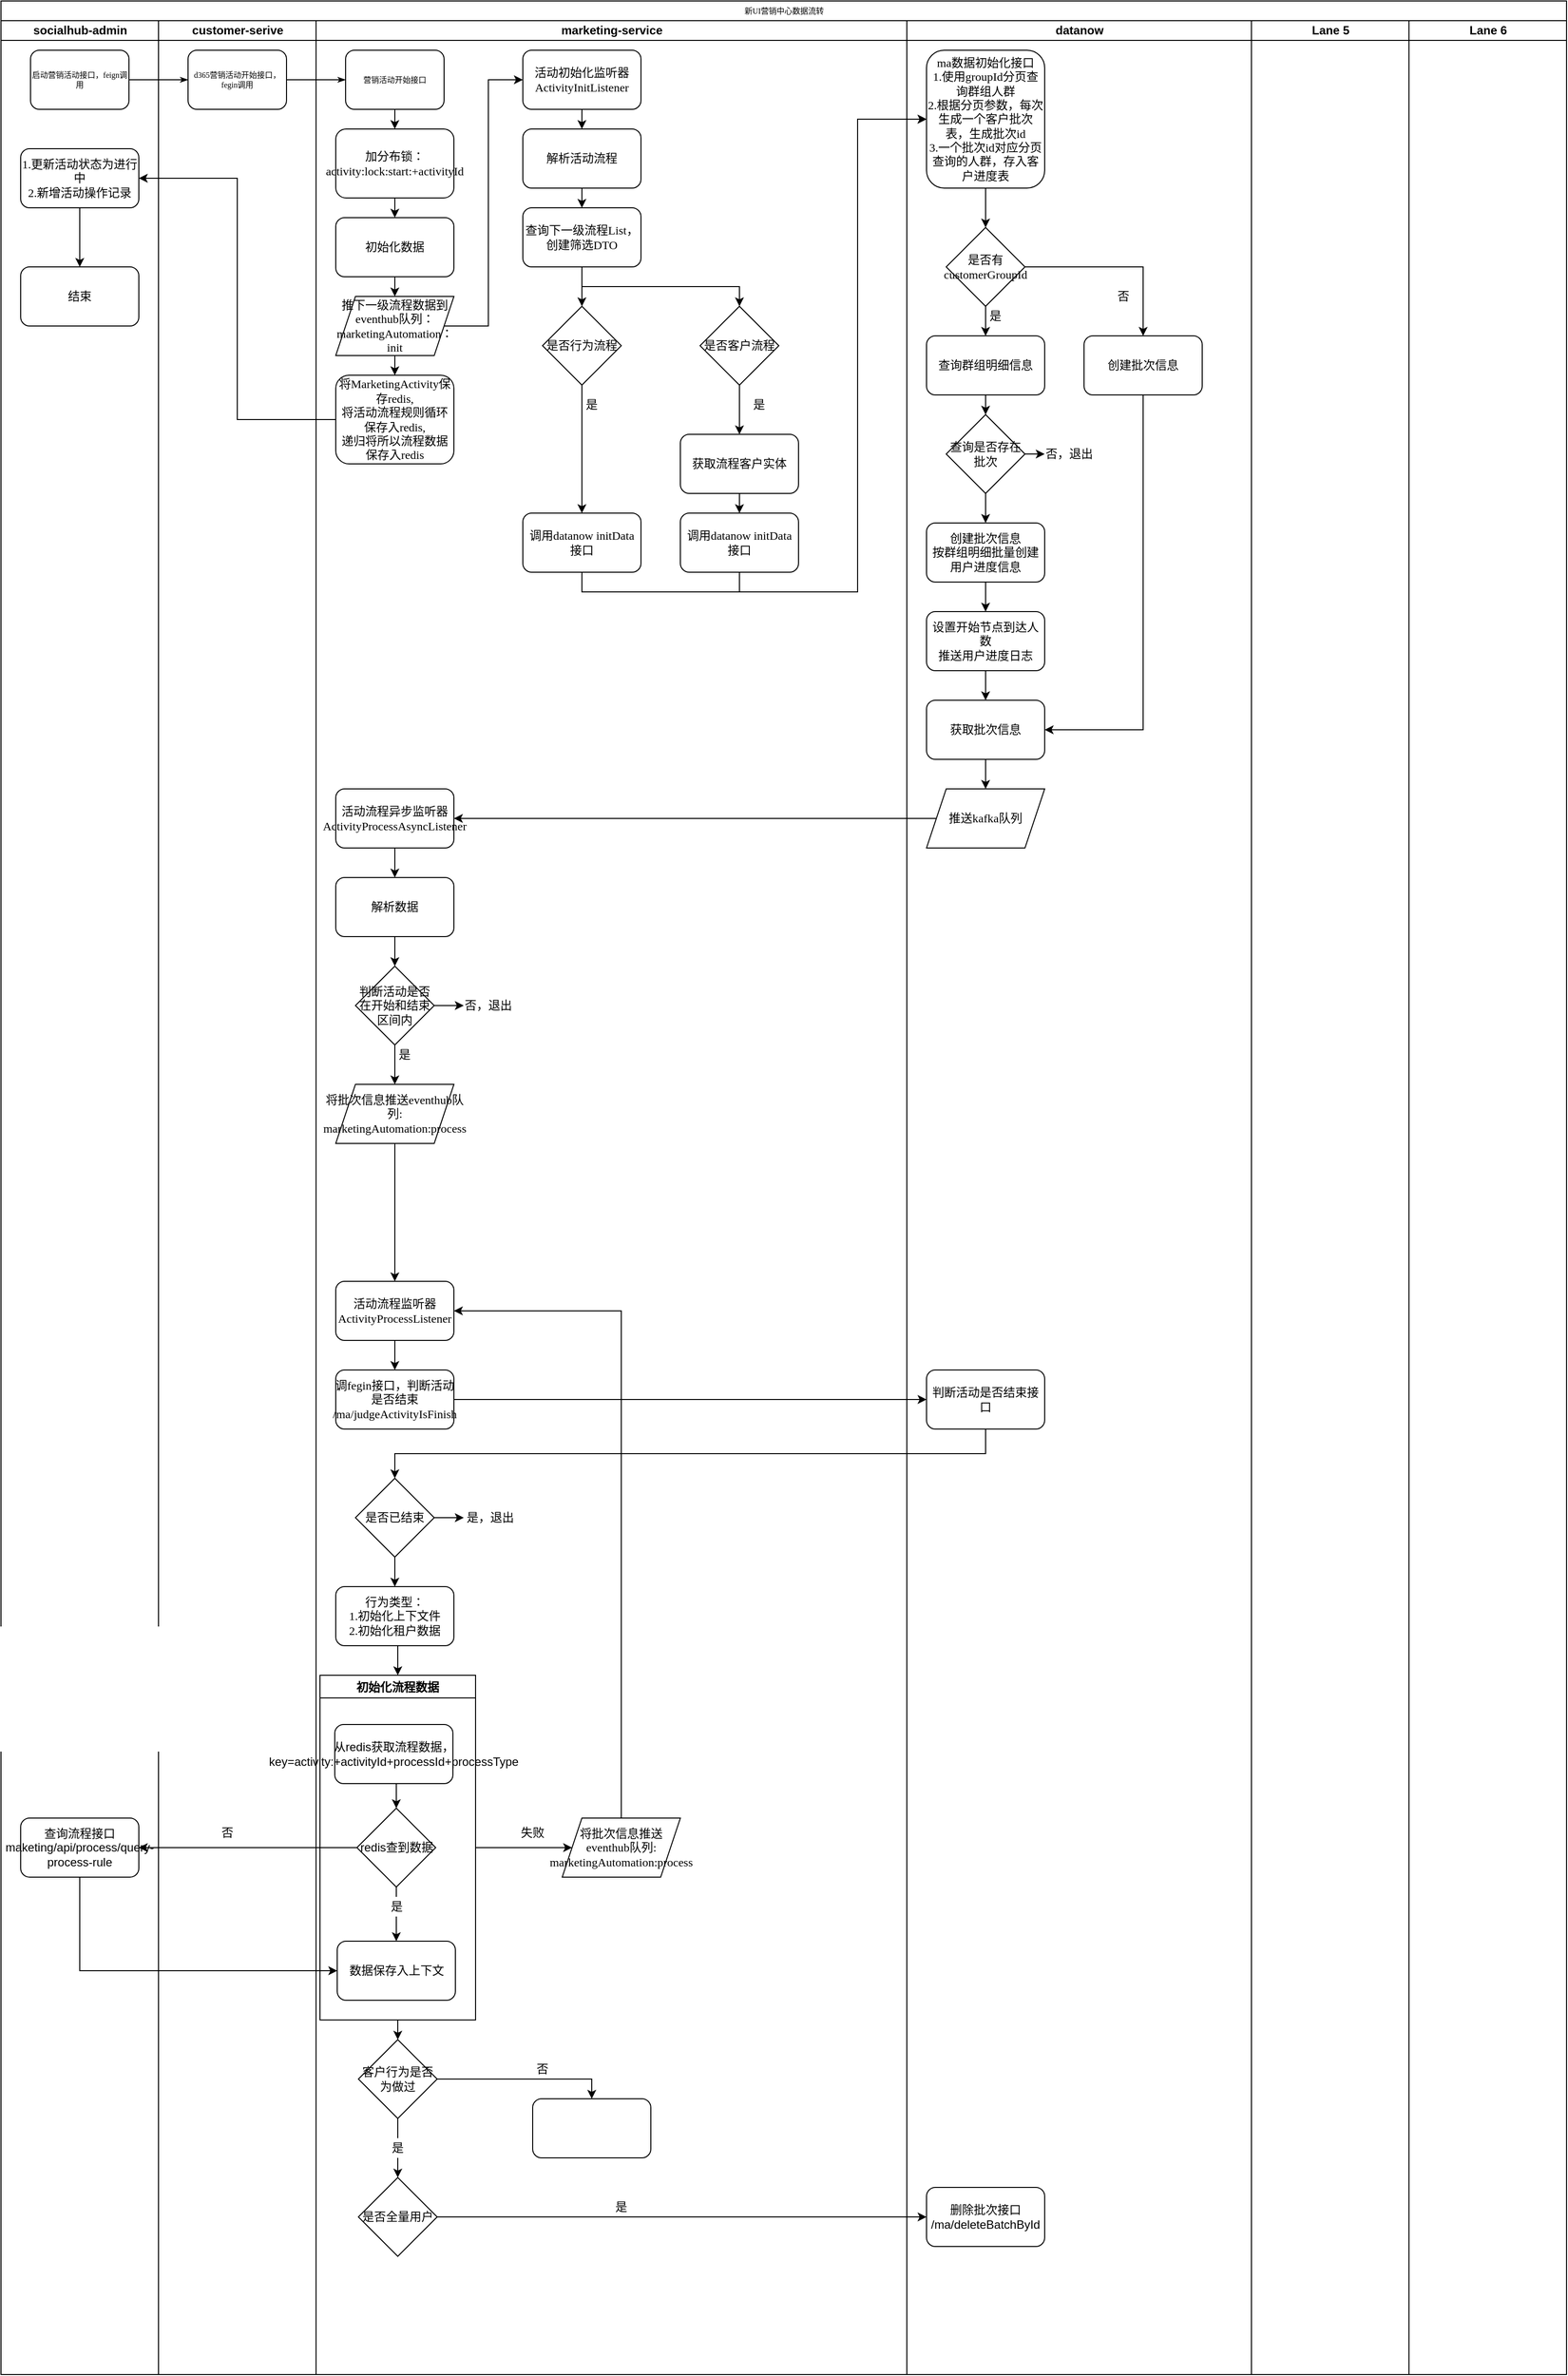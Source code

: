 <mxfile version="14.9.8" type="github">
  <diagram name="Page-1" id="74e2e168-ea6b-b213-b513-2b3c1d86103e">
    <mxGraphModel dx="1038" dy="579" grid="1" gridSize="10" guides="1" tooltips="1" connect="1" arrows="1" fold="1" page="1" pageScale="1" pageWidth="1100" pageHeight="850" background="none" math="0" shadow="0">
      <root>
        <mxCell id="0" />
        <mxCell id="1" parent="0" />
        <mxCell id="77e6c97f196da883-1" value="新UI营销中心数据流转" style="swimlane;html=1;childLayout=stackLayout;startSize=20;rounded=0;shadow=0;labelBackgroundColor=none;strokeWidth=1;fontFamily=Verdana;fontSize=8;align=center;fontStyle=0" parent="1" vertex="1">
          <mxGeometry x="60" y="70" width="1590" height="2410" as="geometry" />
        </mxCell>
        <mxCell id="77e6c97f196da883-26" style="edgeStyle=orthogonalEdgeStyle;rounded=1;html=1;labelBackgroundColor=none;startArrow=none;startFill=0;startSize=5;endArrow=classicThin;endFill=1;endSize=5;jettySize=auto;orthogonalLoop=1;strokeWidth=1;fontFamily=Verdana;fontSize=8" parent="77e6c97f196da883-1" source="77e6c97f196da883-8" target="77e6c97f196da883-11" edge="1">
          <mxGeometry relative="1" as="geometry" />
        </mxCell>
        <mxCell id="77e6c97f196da883-2" value="socialhub-admin" style="swimlane;html=1;startSize=20;" parent="77e6c97f196da883-1" vertex="1">
          <mxGeometry y="20" width="160" height="2390" as="geometry" />
        </mxCell>
        <mxCell id="77e6c97f196da883-8" value="启动营销活动接口，feign调用" style="rounded=1;whiteSpace=wrap;html=1;shadow=0;labelBackgroundColor=none;strokeWidth=1;fontFamily=Verdana;fontSize=8;align=center;" parent="77e6c97f196da883-2" vertex="1">
          <mxGeometry x="30" y="30" width="100" height="60" as="geometry" />
        </mxCell>
        <mxCell id="EfhbLXR6SQCOzgMCD7S6-70" style="edgeStyle=orthogonalEdgeStyle;rounded=0;orthogonalLoop=1;jettySize=auto;html=1;exitX=0.5;exitY=1;exitDx=0;exitDy=0;entryX=0.5;entryY=0;entryDx=0;entryDy=0;fontFamily=Verdana;" parent="77e6c97f196da883-2" source="EfhbLXR6SQCOzgMCD7S6-66" target="EfhbLXR6SQCOzgMCD7S6-69" edge="1">
          <mxGeometry relative="1" as="geometry" />
        </mxCell>
        <mxCell id="EfhbLXR6SQCOzgMCD7S6-66" value="1.更新活动状态为进行中&lt;br&gt;2.新增活动操作记录" style="rounded=1;whiteSpace=wrap;html=1;fontFamily=Verdana;" parent="77e6c97f196da883-2" vertex="1">
          <mxGeometry x="20" y="130" width="120" height="60" as="geometry" />
        </mxCell>
        <mxCell id="EfhbLXR6SQCOzgMCD7S6-69" value="结束" style="rounded=1;whiteSpace=wrap;html=1;fontFamily=Verdana;" parent="77e6c97f196da883-2" vertex="1">
          <mxGeometry x="20" y="250" width="120" height="60" as="geometry" />
        </mxCell>
        <mxCell id="uxuFsEYdZYxhDb78e2w4-10" value="查询流程接口&lt;br&gt;maketing/api/process/query-process-rule" style="rounded=1;whiteSpace=wrap;html=1;" vertex="1" parent="77e6c97f196da883-2">
          <mxGeometry x="20" y="1825" width="120" height="60" as="geometry" />
        </mxCell>
        <mxCell id="77e6c97f196da883-3" value="customer-serive" style="swimlane;html=1;startSize=20;" parent="77e6c97f196da883-1" vertex="1">
          <mxGeometry x="160" y="20" width="160" height="2390" as="geometry" />
        </mxCell>
        <mxCell id="77e6c97f196da883-11" value="d365营销活动开始接口，fegin调用" style="rounded=1;whiteSpace=wrap;html=1;shadow=0;labelBackgroundColor=none;strokeWidth=1;fontFamily=Verdana;fontSize=8;align=center;" parent="77e6c97f196da883-3" vertex="1">
          <mxGeometry x="30" y="30" width="100" height="60" as="geometry" />
        </mxCell>
        <mxCell id="uxuFsEYdZYxhDb78e2w4-12" value="否" style="text;html=1;strokeColor=none;fillColor=none;align=center;verticalAlign=middle;whiteSpace=wrap;rounded=0;" vertex="1" parent="77e6c97f196da883-3">
          <mxGeometry x="50" y="1830" width="40" height="20" as="geometry" />
        </mxCell>
        <mxCell id="77e6c97f196da883-4" value="marketing-service" style="swimlane;html=1;startSize=20;" parent="77e6c97f196da883-1" vertex="1">
          <mxGeometry x="320" y="20" width="600" height="2390" as="geometry" />
        </mxCell>
        <mxCell id="EfhbLXR6SQCOzgMCD7S6-1" style="edgeStyle=orthogonalEdgeStyle;rounded=0;orthogonalLoop=1;jettySize=auto;html=1;exitX=0.5;exitY=1;exitDx=0;exitDy=0;entryX=0.5;entryY=0;entryDx=0;entryDy=0;fontFamily=Verdana;" parent="77e6c97f196da883-4" source="77e6c97f196da883-9" target="gTj4ivvzBV5P9dTp7mhS-2" edge="1">
          <mxGeometry relative="1" as="geometry" />
        </mxCell>
        <mxCell id="77e6c97f196da883-9" value="营销活动开始接口" style="rounded=1;whiteSpace=wrap;html=1;shadow=0;labelBackgroundColor=none;strokeWidth=1;fontFamily=Verdana;fontSize=8;align=center;" parent="77e6c97f196da883-4" vertex="1">
          <mxGeometry x="30" y="30" width="100" height="60" as="geometry" />
        </mxCell>
        <mxCell id="EfhbLXR6SQCOzgMCD7S6-3" style="edgeStyle=orthogonalEdgeStyle;rounded=0;orthogonalLoop=1;jettySize=auto;html=1;exitX=0.5;exitY=1;exitDx=0;exitDy=0;entryX=0.5;entryY=0;entryDx=0;entryDy=0;fontFamily=Verdana;" parent="77e6c97f196da883-4" source="gTj4ivvzBV5P9dTp7mhS-2" target="EfhbLXR6SQCOzgMCD7S6-2" edge="1">
          <mxGeometry relative="1" as="geometry" />
        </mxCell>
        <mxCell id="gTj4ivvzBV5P9dTp7mhS-2" value="&lt;font&gt;加分布锁：&lt;span&gt;activity:lock:start:+activityId&lt;/span&gt;&lt;/font&gt;" style="rounded=1;whiteSpace=wrap;html=1;fontFamily=Verdana;" parent="77e6c97f196da883-4" vertex="1">
          <mxGeometry x="20" y="110" width="120" height="70" as="geometry" />
        </mxCell>
        <mxCell id="EfhbLXR6SQCOzgMCD7S6-10" style="edgeStyle=orthogonalEdgeStyle;rounded=0;orthogonalLoop=1;jettySize=auto;html=1;exitX=0.5;exitY=1;exitDx=0;exitDy=0;entryX=0.5;entryY=0;entryDx=0;entryDy=0;fontFamily=Verdana;" parent="77e6c97f196da883-4" source="EfhbLXR6SQCOzgMCD7S6-2" target="EfhbLXR6SQCOzgMCD7S6-9" edge="1">
          <mxGeometry relative="1" as="geometry" />
        </mxCell>
        <mxCell id="EfhbLXR6SQCOzgMCD7S6-2" value="初始化数据" style="rounded=1;whiteSpace=wrap;html=1;fontFamily=Verdana;" parent="77e6c97f196da883-4" vertex="1">
          <mxGeometry x="20" y="200" width="120" height="60" as="geometry" />
        </mxCell>
        <mxCell id="EfhbLXR6SQCOzgMCD7S6-12" style="edgeStyle=orthogonalEdgeStyle;rounded=0;orthogonalLoop=1;jettySize=auto;html=1;exitX=0.5;exitY=1;exitDx=0;exitDy=0;fontFamily=Verdana;" parent="77e6c97f196da883-4" source="EfhbLXR6SQCOzgMCD7S6-9" target="EfhbLXR6SQCOzgMCD7S6-11" edge="1">
          <mxGeometry relative="1" as="geometry" />
        </mxCell>
        <mxCell id="EfhbLXR6SQCOzgMCD7S6-16" style="edgeStyle=orthogonalEdgeStyle;rounded=0;orthogonalLoop=1;jettySize=auto;html=1;exitX=1;exitY=0.5;exitDx=0;exitDy=0;entryX=0;entryY=0.5;entryDx=0;entryDy=0;fontFamily=Verdana;" parent="77e6c97f196da883-4" source="EfhbLXR6SQCOzgMCD7S6-9" target="EfhbLXR6SQCOzgMCD7S6-13" edge="1">
          <mxGeometry relative="1" as="geometry" />
        </mxCell>
        <mxCell id="EfhbLXR6SQCOzgMCD7S6-9" value="推下一级流程数据到eventhub队列：marketingAutomation：init" style="shape=parallelogram;perimeter=parallelogramPerimeter;whiteSpace=wrap;html=1;fixedSize=1;fontFamily=Verdana;" parent="77e6c97f196da883-4" vertex="1">
          <mxGeometry x="20" y="280" width="120" height="60" as="geometry" />
        </mxCell>
        <mxCell id="EfhbLXR6SQCOzgMCD7S6-11" value="将MarketingActivity保存redis,&lt;br&gt;将活动流程规则循环保存入redis,&lt;br&gt;递归将所以流程数据保存入redis" style="rounded=1;whiteSpace=wrap;html=1;fontFamily=Verdana;" parent="77e6c97f196da883-4" vertex="1">
          <mxGeometry x="20" y="360" width="120" height="90" as="geometry" />
        </mxCell>
        <mxCell id="EfhbLXR6SQCOzgMCD7S6-15" style="edgeStyle=orthogonalEdgeStyle;rounded=0;orthogonalLoop=1;jettySize=auto;html=1;exitX=0.5;exitY=1;exitDx=0;exitDy=0;entryX=0.5;entryY=0;entryDx=0;entryDy=0;fontFamily=Verdana;" parent="77e6c97f196da883-4" source="EfhbLXR6SQCOzgMCD7S6-13" target="EfhbLXR6SQCOzgMCD7S6-14" edge="1">
          <mxGeometry relative="1" as="geometry" />
        </mxCell>
        <mxCell id="EfhbLXR6SQCOzgMCD7S6-13" value="活动初始化监听器&lt;br&gt;ActivityInitListener" style="rounded=1;whiteSpace=wrap;html=1;fontFamily=Verdana;" parent="77e6c97f196da883-4" vertex="1">
          <mxGeometry x="210" y="30" width="120" height="60" as="geometry" />
        </mxCell>
        <mxCell id="EfhbLXR6SQCOzgMCD7S6-19" style="edgeStyle=orthogonalEdgeStyle;rounded=0;orthogonalLoop=1;jettySize=auto;html=1;exitX=0.5;exitY=1;exitDx=0;exitDy=0;entryX=0.5;entryY=0;entryDx=0;entryDy=0;fontFamily=Verdana;" parent="77e6c97f196da883-4" source="EfhbLXR6SQCOzgMCD7S6-14" target="EfhbLXR6SQCOzgMCD7S6-17" edge="1">
          <mxGeometry relative="1" as="geometry" />
        </mxCell>
        <mxCell id="EfhbLXR6SQCOzgMCD7S6-14" value="解析活动流程" style="rounded=1;whiteSpace=wrap;html=1;fontFamily=Verdana;" parent="77e6c97f196da883-4" vertex="1">
          <mxGeometry x="210" y="110" width="120" height="60" as="geometry" />
        </mxCell>
        <mxCell id="EfhbLXR6SQCOzgMCD7S6-21" style="edgeStyle=orthogonalEdgeStyle;rounded=0;orthogonalLoop=1;jettySize=auto;html=1;exitX=0.5;exitY=1;exitDx=0;exitDy=0;entryX=0.5;entryY=0;entryDx=0;entryDy=0;fontFamily=Verdana;" parent="77e6c97f196da883-4" source="EfhbLXR6SQCOzgMCD7S6-17" target="EfhbLXR6SQCOzgMCD7S6-20" edge="1">
          <mxGeometry relative="1" as="geometry" />
        </mxCell>
        <mxCell id="EfhbLXR6SQCOzgMCD7S6-23" style="edgeStyle=orthogonalEdgeStyle;rounded=0;orthogonalLoop=1;jettySize=auto;html=1;exitX=0.5;exitY=1;exitDx=0;exitDy=0;entryX=0.5;entryY=0;entryDx=0;entryDy=0;fontFamily=Verdana;" parent="77e6c97f196da883-4" source="EfhbLXR6SQCOzgMCD7S6-17" target="EfhbLXR6SQCOzgMCD7S6-22" edge="1">
          <mxGeometry relative="1" as="geometry" />
        </mxCell>
        <mxCell id="EfhbLXR6SQCOzgMCD7S6-17" value="查询下一级流程List，&lt;br&gt;创建筛选DTO" style="rounded=1;whiteSpace=wrap;html=1;fontFamily=Verdana;" parent="77e6c97f196da883-4" vertex="1">
          <mxGeometry x="210" y="190" width="120" height="60" as="geometry" />
        </mxCell>
        <mxCell id="EfhbLXR6SQCOzgMCD7S6-20" value="是否行为流程" style="rhombus;whiteSpace=wrap;html=1;fontFamily=Verdana;" parent="77e6c97f196da883-4" vertex="1">
          <mxGeometry x="230" y="290" width="80" height="80" as="geometry" />
        </mxCell>
        <mxCell id="EfhbLXR6SQCOzgMCD7S6-35" style="edgeStyle=orthogonalEdgeStyle;rounded=0;orthogonalLoop=1;jettySize=auto;html=1;exitX=0.5;exitY=1;exitDx=0;exitDy=0;entryX=0.5;entryY=0;entryDx=0;entryDy=0;fontFamily=Verdana;" parent="77e6c97f196da883-4" source="EfhbLXR6SQCOzgMCD7S6-22" target="EfhbLXR6SQCOzgMCD7S6-34" edge="1">
          <mxGeometry relative="1" as="geometry" />
        </mxCell>
        <mxCell id="EfhbLXR6SQCOzgMCD7S6-22" value="是否客户流程" style="rhombus;whiteSpace=wrap;html=1;fontFamily=Verdana;" parent="77e6c97f196da883-4" vertex="1">
          <mxGeometry x="390" y="290" width="80" height="80" as="geometry" />
        </mxCell>
        <mxCell id="EfhbLXR6SQCOzgMCD7S6-24" value="调用datanow&amp;nbsp;initData接口" style="rounded=1;whiteSpace=wrap;html=1;fontFamily=Verdana;" parent="77e6c97f196da883-4" vertex="1">
          <mxGeometry x="210" y="500" width="120" height="60" as="geometry" />
        </mxCell>
        <mxCell id="EfhbLXR6SQCOzgMCD7S6-27" value="是" style="text;html=1;strokeColor=none;fillColor=none;align=center;verticalAlign=middle;whiteSpace=wrap;rounded=0;fontFamily=Verdana;" parent="77e6c97f196da883-4" vertex="1">
          <mxGeometry x="260" y="380" width="40" height="20" as="geometry" />
        </mxCell>
        <mxCell id="EfhbLXR6SQCOzgMCD7S6-32" style="edgeStyle=orthogonalEdgeStyle;rounded=0;orthogonalLoop=1;jettySize=auto;html=1;exitX=0.5;exitY=1;exitDx=0;exitDy=0;entryX=0.5;entryY=0;entryDx=0;entryDy=0;fontFamily=Verdana;" parent="77e6c97f196da883-4" source="EfhbLXR6SQCOzgMCD7S6-20" target="EfhbLXR6SQCOzgMCD7S6-24" edge="1">
          <mxGeometry relative="1" as="geometry" />
        </mxCell>
        <mxCell id="EfhbLXR6SQCOzgMCD7S6-38" style="edgeStyle=orthogonalEdgeStyle;rounded=0;orthogonalLoop=1;jettySize=auto;html=1;exitX=0.5;exitY=1;exitDx=0;exitDy=0;entryX=0.5;entryY=0;entryDx=0;entryDy=0;fontFamily=Verdana;" parent="77e6c97f196da883-4" source="EfhbLXR6SQCOzgMCD7S6-34" target="EfhbLXR6SQCOzgMCD7S6-37" edge="1">
          <mxGeometry relative="1" as="geometry" />
        </mxCell>
        <mxCell id="EfhbLXR6SQCOzgMCD7S6-34" value="获取流程客户实体" style="rounded=1;whiteSpace=wrap;html=1;fontFamily=Verdana;" parent="77e6c97f196da883-4" vertex="1">
          <mxGeometry x="370" y="420" width="120" height="60" as="geometry" />
        </mxCell>
        <mxCell id="EfhbLXR6SQCOzgMCD7S6-36" value="是" style="text;html=1;strokeColor=none;fillColor=none;align=center;verticalAlign=middle;whiteSpace=wrap;rounded=0;fontFamily=Verdana;" parent="77e6c97f196da883-4" vertex="1">
          <mxGeometry x="430" y="380" width="40" height="20" as="geometry" />
        </mxCell>
        <mxCell id="EfhbLXR6SQCOzgMCD7S6-37" value="调用datanow&amp;nbsp;initData接口" style="rounded=1;whiteSpace=wrap;html=1;fontFamily=Verdana;" parent="77e6c97f196da883-4" vertex="1">
          <mxGeometry x="370" y="500" width="120" height="60" as="geometry" />
        </mxCell>
        <mxCell id="EfhbLXR6SQCOzgMCD7S6-73" style="edgeStyle=orthogonalEdgeStyle;rounded=0;orthogonalLoop=1;jettySize=auto;html=1;exitX=0.5;exitY=1;exitDx=0;exitDy=0;entryX=0.5;entryY=0;entryDx=0;entryDy=0;fontFamily=Verdana;" parent="77e6c97f196da883-4" source="EfhbLXR6SQCOzgMCD7S6-64" target="EfhbLXR6SQCOzgMCD7S6-72" edge="1">
          <mxGeometry relative="1" as="geometry" />
        </mxCell>
        <mxCell id="EfhbLXR6SQCOzgMCD7S6-64" value="活动流程异步监听器&lt;br&gt;ActivityProcessAsyncListener" style="rounded=1;whiteSpace=wrap;html=1;fontFamily=Verdana;" parent="77e6c97f196da883-4" vertex="1">
          <mxGeometry x="20" y="780" width="120" height="60" as="geometry" />
        </mxCell>
        <mxCell id="EfhbLXR6SQCOzgMCD7S6-76" style="edgeStyle=orthogonalEdgeStyle;rounded=0;orthogonalLoop=1;jettySize=auto;html=1;exitX=0.5;exitY=1;exitDx=0;exitDy=0;entryX=0.5;entryY=0;entryDx=0;entryDy=0;fontFamily=Verdana;" parent="77e6c97f196da883-4" source="EfhbLXR6SQCOzgMCD7S6-71" edge="1">
          <mxGeometry relative="1" as="geometry">
            <mxPoint x="80" y="1080" as="targetPoint" />
          </mxGeometry>
        </mxCell>
        <mxCell id="EfhbLXR6SQCOzgMCD7S6-71" value="判断活动是否在开始和结束区间内" style="rhombus;whiteSpace=wrap;html=1;fontFamily=Verdana;" parent="77e6c97f196da883-4" vertex="1">
          <mxGeometry x="40" y="960" width="80" height="80" as="geometry" />
        </mxCell>
        <mxCell id="EfhbLXR6SQCOzgMCD7S6-74" style="edgeStyle=orthogonalEdgeStyle;rounded=0;orthogonalLoop=1;jettySize=auto;html=1;exitX=0.5;exitY=1;exitDx=0;exitDy=0;entryX=0.5;entryY=0;entryDx=0;entryDy=0;fontFamily=Verdana;" parent="77e6c97f196da883-4" source="EfhbLXR6SQCOzgMCD7S6-72" target="EfhbLXR6SQCOzgMCD7S6-71" edge="1">
          <mxGeometry relative="1" as="geometry" />
        </mxCell>
        <mxCell id="EfhbLXR6SQCOzgMCD7S6-72" value="解析数据" style="rounded=1;whiteSpace=wrap;html=1;fontFamily=Verdana;" parent="77e6c97f196da883-4" vertex="1">
          <mxGeometry x="20" y="870" width="120" height="60" as="geometry" />
        </mxCell>
        <mxCell id="EfhbLXR6SQCOzgMCD7S6-77" value="是" style="text;html=1;strokeColor=none;fillColor=none;align=center;verticalAlign=middle;whiteSpace=wrap;rounded=0;fontFamily=Verdana;" parent="77e6c97f196da883-4" vertex="1">
          <mxGeometry x="70" y="1040" width="40" height="20" as="geometry" />
        </mxCell>
        <mxCell id="EfhbLXR6SQCOzgMCD7S6-79" value="否，退出" style="text;html=1;strokeColor=none;fillColor=none;align=center;verticalAlign=middle;whiteSpace=wrap;rounded=0;fontFamily=Verdana;" parent="77e6c97f196da883-4" vertex="1">
          <mxGeometry x="150" y="990" width="50" height="20" as="geometry" />
        </mxCell>
        <mxCell id="EfhbLXR6SQCOzgMCD7S6-94" style="edgeStyle=orthogonalEdgeStyle;rounded=0;orthogonalLoop=1;jettySize=auto;html=1;exitX=0.5;exitY=1;exitDx=0;exitDy=0;fontFamily=Verdana;entryX=0.5;entryY=0;entryDx=0;entryDy=0;" parent="77e6c97f196da883-4" source="EfhbLXR6SQCOzgMCD7S6-84" target="EfhbLXR6SQCOzgMCD7S6-85" edge="1">
          <mxGeometry relative="1" as="geometry">
            <mxPoint x="80" y="1230" as="targetPoint" />
          </mxGeometry>
        </mxCell>
        <mxCell id="EfhbLXR6SQCOzgMCD7S6-84" value="&lt;span&gt;将批次信息推送eventhub队列:&lt;/span&gt;&lt;br&gt;&lt;span&gt;marketingAutomation:process&lt;/span&gt;" style="shape=parallelogram;perimeter=parallelogramPerimeter;whiteSpace=wrap;html=1;fixedSize=1;fontFamily=Verdana;" parent="77e6c97f196da883-4" vertex="1">
          <mxGeometry x="20" y="1080" width="120" height="60" as="geometry" />
        </mxCell>
        <mxCell id="EfhbLXR6SQCOzgMCD7S6-87" style="edgeStyle=orthogonalEdgeStyle;rounded=0;orthogonalLoop=1;jettySize=auto;html=1;exitX=0.5;exitY=1;exitDx=0;exitDy=0;fontFamily=Verdana;" parent="77e6c97f196da883-4" source="EfhbLXR6SQCOzgMCD7S6-85" target="EfhbLXR6SQCOzgMCD7S6-86" edge="1">
          <mxGeometry relative="1" as="geometry" />
        </mxCell>
        <mxCell id="EfhbLXR6SQCOzgMCD7S6-85" value="活动流程监听器&lt;br&gt;ActivityProcessListener" style="rounded=1;whiteSpace=wrap;html=1;fontFamily=Verdana;" parent="77e6c97f196da883-4" vertex="1">
          <mxGeometry x="20" y="1280" width="120" height="60" as="geometry" />
        </mxCell>
        <mxCell id="EfhbLXR6SQCOzgMCD7S6-86" value="调fegin接口，判断活动是否结束&lt;br&gt;/ma/judgeActivityIsFinish" style="rounded=1;whiteSpace=wrap;html=1;fontFamily=Verdana;" parent="77e6c97f196da883-4" vertex="1">
          <mxGeometry x="20" y="1370" width="120" height="60" as="geometry" />
        </mxCell>
        <mxCell id="uxuFsEYdZYxhDb78e2w4-4" style="edgeStyle=orthogonalEdgeStyle;rounded=0;orthogonalLoop=1;jettySize=auto;html=1;exitX=0.5;exitY=1;exitDx=0;exitDy=0;entryX=0.5;entryY=0;entryDx=0;entryDy=0;" edge="1" parent="77e6c97f196da883-4" source="EfhbLXR6SQCOzgMCD7S6-91" target="EfhbLXR6SQCOzgMCD7S6-97">
          <mxGeometry relative="1" as="geometry" />
        </mxCell>
        <mxCell id="EfhbLXR6SQCOzgMCD7S6-91" value="是否已结束" style="rhombus;whiteSpace=wrap;html=1;fontFamily=Verdana;" parent="77e6c97f196da883-4" vertex="1">
          <mxGeometry x="40" y="1480" width="80" height="80" as="geometry" />
        </mxCell>
        <mxCell id="EfhbLXR6SQCOzgMCD7S6-96" value="是，退出" style="text;html=1;strokeColor=none;fillColor=none;align=center;verticalAlign=middle;whiteSpace=wrap;rounded=0;fontFamily=Verdana;" parent="77e6c97f196da883-4" vertex="1">
          <mxGeometry x="152" y="1510" width="50" height="20" as="geometry" />
        </mxCell>
        <mxCell id="uxuFsEYdZYxhDb78e2w4-31" style="edgeStyle=orthogonalEdgeStyle;rounded=0;orthogonalLoop=1;jettySize=auto;html=1;exitX=0.5;exitY=1;exitDx=0;exitDy=0;entryX=0.5;entryY=0;entryDx=0;entryDy=0;" edge="1" parent="77e6c97f196da883-4" source="EfhbLXR6SQCOzgMCD7S6-97" target="uxuFsEYdZYxhDb78e2w4-21">
          <mxGeometry relative="1" as="geometry" />
        </mxCell>
        <mxCell id="EfhbLXR6SQCOzgMCD7S6-97" value="行为类型：&lt;br&gt;1.初始化上下文件&lt;br&gt;2.初始化租户数据" style="rounded=1;whiteSpace=wrap;html=1;fontFamily=Verdana;" parent="77e6c97f196da883-4" vertex="1">
          <mxGeometry x="20" y="1590" width="120" height="60" as="geometry" />
        </mxCell>
        <mxCell id="uxuFsEYdZYxhDb78e2w4-17" value="失败" style="text;html=1;strokeColor=none;fillColor=none;align=center;verticalAlign=middle;whiteSpace=wrap;rounded=0;" vertex="1" parent="77e6c97f196da883-4">
          <mxGeometry x="200" y="1830" width="40" height="20" as="geometry" />
        </mxCell>
        <mxCell id="uxuFsEYdZYxhDb78e2w4-19" style="edgeStyle=orthogonalEdgeStyle;rounded=0;orthogonalLoop=1;jettySize=auto;html=1;exitX=0.5;exitY=0;exitDx=0;exitDy=0;entryX=1;entryY=0.5;entryDx=0;entryDy=0;" edge="1" parent="77e6c97f196da883-4" source="uxuFsEYdZYxhDb78e2w4-18" target="EfhbLXR6SQCOzgMCD7S6-85">
          <mxGeometry relative="1" as="geometry" />
        </mxCell>
        <mxCell id="uxuFsEYdZYxhDb78e2w4-22" style="edgeStyle=orthogonalEdgeStyle;rounded=0;orthogonalLoop=1;jettySize=auto;html=1;exitX=1;exitY=0.5;exitDx=0;exitDy=0;entryX=0;entryY=0.5;entryDx=0;entryDy=0;" edge="1" parent="77e6c97f196da883-4" source="uxuFsEYdZYxhDb78e2w4-21" target="uxuFsEYdZYxhDb78e2w4-18">
          <mxGeometry relative="1" as="geometry" />
        </mxCell>
        <mxCell id="uxuFsEYdZYxhDb78e2w4-34" style="edgeStyle=orthogonalEdgeStyle;rounded=0;orthogonalLoop=1;jettySize=auto;html=1;exitX=0.5;exitY=1;exitDx=0;exitDy=0;entryX=0.5;entryY=0;entryDx=0;entryDy=0;" edge="1" parent="77e6c97f196da883-4" source="uxuFsEYdZYxhDb78e2w4-21" target="uxuFsEYdZYxhDb78e2w4-33">
          <mxGeometry relative="1" as="geometry" />
        </mxCell>
        <mxCell id="uxuFsEYdZYxhDb78e2w4-21" value="初始化流程数据" style="swimlane;" vertex="1" parent="77e6c97f196da883-4">
          <mxGeometry x="4" y="1680" width="158" height="350" as="geometry" />
        </mxCell>
        <mxCell id="uxuFsEYdZYxhDb78e2w4-5" value="从redis获取流程数据，key=activity:+activityId+processId+processType" style="rounded=1;whiteSpace=wrap;html=1;" vertex="1" parent="uxuFsEYdZYxhDb78e2w4-21">
          <mxGeometry x="15" y="50" width="120" height="60" as="geometry" />
        </mxCell>
        <mxCell id="uxuFsEYdZYxhDb78e2w4-27" style="edgeStyle=orthogonalEdgeStyle;rounded=0;orthogonalLoop=1;jettySize=auto;html=1;exitX=0.5;exitY=1;exitDx=0;exitDy=0;entryX=0.5;entryY=0;entryDx=0;entryDy=0;startArrow=none;" edge="1" parent="uxuFsEYdZYxhDb78e2w4-21" source="uxuFsEYdZYxhDb78e2w4-29" target="uxuFsEYdZYxhDb78e2w4-13">
          <mxGeometry relative="1" as="geometry" />
        </mxCell>
        <mxCell id="uxuFsEYdZYxhDb78e2w4-7" value="redis查到数据" style="rhombus;whiteSpace=wrap;html=1;" vertex="1" parent="uxuFsEYdZYxhDb78e2w4-21">
          <mxGeometry x="37.5" y="135" width="80" height="80" as="geometry" />
        </mxCell>
        <mxCell id="uxuFsEYdZYxhDb78e2w4-8" style="edgeStyle=orthogonalEdgeStyle;rounded=0;orthogonalLoop=1;jettySize=auto;html=1;exitX=0.5;exitY=1;exitDx=0;exitDy=0;entryX=0.5;entryY=0;entryDx=0;entryDy=0;" edge="1" parent="uxuFsEYdZYxhDb78e2w4-21" source="uxuFsEYdZYxhDb78e2w4-5" target="uxuFsEYdZYxhDb78e2w4-7">
          <mxGeometry relative="1" as="geometry" />
        </mxCell>
        <mxCell id="uxuFsEYdZYxhDb78e2w4-13" value="数据保存入上下文" style="rounded=1;whiteSpace=wrap;html=1;" vertex="1" parent="uxuFsEYdZYxhDb78e2w4-21">
          <mxGeometry x="17.5" y="270" width="120" height="60" as="geometry" />
        </mxCell>
        <mxCell id="uxuFsEYdZYxhDb78e2w4-29" value="是" style="text;html=1;strokeColor=none;fillColor=none;align=center;verticalAlign=middle;whiteSpace=wrap;rounded=0;" vertex="1" parent="uxuFsEYdZYxhDb78e2w4-21">
          <mxGeometry x="57.5" y="225" width="40" height="20" as="geometry" />
        </mxCell>
        <mxCell id="uxuFsEYdZYxhDb78e2w4-30" value="" style="edgeStyle=orthogonalEdgeStyle;rounded=0;orthogonalLoop=1;jettySize=auto;html=1;exitX=0.5;exitY=1;exitDx=0;exitDy=0;entryX=0.5;entryY=0;entryDx=0;entryDy=0;endArrow=none;" edge="1" parent="uxuFsEYdZYxhDb78e2w4-21" source="uxuFsEYdZYxhDb78e2w4-7" target="uxuFsEYdZYxhDb78e2w4-29">
          <mxGeometry relative="1" as="geometry">
            <mxPoint x="462.5" y="1985" as="sourcePoint" />
            <mxPoint x="462.5" y="2040" as="targetPoint" />
          </mxGeometry>
        </mxCell>
        <mxCell id="uxuFsEYdZYxhDb78e2w4-18" value="&lt;span style=&quot;font-family: &amp;#34;verdana&amp;#34;&quot;&gt;将批次信息推送&lt;br&gt;eventhub队列:&lt;/span&gt;&lt;br style=&quot;font-family: &amp;#34;verdana&amp;#34;&quot;&gt;&lt;span style=&quot;font-family: &amp;#34;verdana&amp;#34;&quot;&gt;marketingAutomation:process&lt;/span&gt;" style="shape=parallelogram;perimeter=parallelogramPerimeter;whiteSpace=wrap;html=1;fixedSize=1;" vertex="1" parent="77e6c97f196da883-4">
          <mxGeometry x="250" y="1825" width="120" height="60" as="geometry" />
        </mxCell>
        <mxCell id="uxuFsEYdZYxhDb78e2w4-35" style="edgeStyle=orthogonalEdgeStyle;rounded=0;orthogonalLoop=1;jettySize=auto;html=1;exitX=0.5;exitY=1;exitDx=0;exitDy=0;entryX=0.5;entryY=0;entryDx=0;entryDy=0;startArrow=none;" edge="1" parent="77e6c97f196da883-4" source="uxuFsEYdZYxhDb78e2w4-36" target="uxuFsEYdZYxhDb78e2w4-44">
          <mxGeometry relative="1" as="geometry">
            <mxPoint x="83" y="2190" as="targetPoint" />
          </mxGeometry>
        </mxCell>
        <mxCell id="uxuFsEYdZYxhDb78e2w4-42" style="edgeStyle=orthogonalEdgeStyle;rounded=0;orthogonalLoop=1;jettySize=auto;html=1;exitX=1;exitY=0.5;exitDx=0;exitDy=0;entryX=0.5;entryY=0;entryDx=0;entryDy=0;" edge="1" parent="77e6c97f196da883-4" source="uxuFsEYdZYxhDb78e2w4-33" target="uxuFsEYdZYxhDb78e2w4-38">
          <mxGeometry relative="1" as="geometry" />
        </mxCell>
        <mxCell id="uxuFsEYdZYxhDb78e2w4-33" value="客户行为是否为做过" style="rhombus;whiteSpace=wrap;html=1;" vertex="1" parent="77e6c97f196da883-4">
          <mxGeometry x="43" y="2050" width="80" height="80" as="geometry" />
        </mxCell>
        <mxCell id="uxuFsEYdZYxhDb78e2w4-36" value="是" style="text;html=1;strokeColor=none;fillColor=none;align=center;verticalAlign=middle;whiteSpace=wrap;rounded=0;" vertex="1" parent="77e6c97f196da883-4">
          <mxGeometry x="63" y="2150" width="40" height="20" as="geometry" />
        </mxCell>
        <mxCell id="uxuFsEYdZYxhDb78e2w4-37" value="" style="edgeStyle=orthogonalEdgeStyle;rounded=0;orthogonalLoop=1;jettySize=auto;html=1;exitX=0.5;exitY=1;exitDx=0;exitDy=0;entryX=0.5;entryY=0;entryDx=0;entryDy=0;endArrow=none;" edge="1" parent="77e6c97f196da883-4" source="uxuFsEYdZYxhDb78e2w4-33" target="uxuFsEYdZYxhDb78e2w4-36">
          <mxGeometry relative="1" as="geometry">
            <mxPoint x="463" y="2220" as="sourcePoint" />
            <mxPoint x="463" y="2270" as="targetPoint" />
          </mxGeometry>
        </mxCell>
        <mxCell id="uxuFsEYdZYxhDb78e2w4-38" value="" style="rounded=1;whiteSpace=wrap;html=1;" vertex="1" parent="77e6c97f196da883-4">
          <mxGeometry x="220" y="2110" width="120" height="60" as="geometry" />
        </mxCell>
        <mxCell id="uxuFsEYdZYxhDb78e2w4-43" value="否" style="text;html=1;strokeColor=none;fillColor=none;align=center;verticalAlign=middle;whiteSpace=wrap;rounded=0;" vertex="1" parent="77e6c97f196da883-4">
          <mxGeometry x="210" y="2070" width="40" height="20" as="geometry" />
        </mxCell>
        <mxCell id="uxuFsEYdZYxhDb78e2w4-44" value="是否全量用户" style="rhombus;whiteSpace=wrap;html=1;" vertex="1" parent="77e6c97f196da883-4">
          <mxGeometry x="43" y="2190" width="80" height="80" as="geometry" />
        </mxCell>
        <mxCell id="uxuFsEYdZYxhDb78e2w4-49" value="是" style="text;html=1;strokeColor=none;fillColor=none;align=center;verticalAlign=middle;whiteSpace=wrap;rounded=0;" vertex="1" parent="77e6c97f196da883-4">
          <mxGeometry x="290" y="2210" width="40" height="20" as="geometry" />
        </mxCell>
        <mxCell id="77e6c97f196da883-5" value="datanow" style="swimlane;html=1;startSize=20;" parent="77e6c97f196da883-1" vertex="1">
          <mxGeometry x="920" y="20" width="350" height="2390" as="geometry" />
        </mxCell>
        <mxCell id="EfhbLXR6SQCOzgMCD7S6-43" style="edgeStyle=orthogonalEdgeStyle;rounded=0;orthogonalLoop=1;jettySize=auto;html=1;exitX=0.5;exitY=1;exitDx=0;exitDy=0;entryX=0.5;entryY=0;entryDx=0;entryDy=0;fontFamily=Verdana;" parent="77e6c97f196da883-5" source="EfhbLXR6SQCOzgMCD7S6-39" target="EfhbLXR6SQCOzgMCD7S6-42" edge="1">
          <mxGeometry relative="1" as="geometry" />
        </mxCell>
        <mxCell id="EfhbLXR6SQCOzgMCD7S6-39" value="ma数据初始化接口&lt;br&gt;1.使用groupId分页查询群组人群&lt;br&gt;2.根据分页参数，每次生成一个客户批次表，生成批次id&lt;br&gt;3.一个批次id对应分页查询的人群，存入客户进度表" style="rounded=1;whiteSpace=wrap;html=1;fontFamily=Verdana;" parent="77e6c97f196da883-5" vertex="1">
          <mxGeometry x="20" y="30" width="120" height="140" as="geometry" />
        </mxCell>
        <mxCell id="EfhbLXR6SQCOzgMCD7S6-46" style="edgeStyle=orthogonalEdgeStyle;rounded=0;orthogonalLoop=1;jettySize=auto;html=1;exitX=0.5;exitY=1;exitDx=0;exitDy=0;entryX=0.5;entryY=0;entryDx=0;entryDy=0;fontFamily=Verdana;" parent="77e6c97f196da883-5" source="EfhbLXR6SQCOzgMCD7S6-42" target="EfhbLXR6SQCOzgMCD7S6-44" edge="1">
          <mxGeometry relative="1" as="geometry" />
        </mxCell>
        <mxCell id="EfhbLXR6SQCOzgMCD7S6-47" style="edgeStyle=orthogonalEdgeStyle;rounded=0;orthogonalLoop=1;jettySize=auto;html=1;exitX=1;exitY=0.5;exitDx=0;exitDy=0;entryX=0.5;entryY=0;entryDx=0;entryDy=0;fontFamily=Verdana;" parent="77e6c97f196da883-5" source="EfhbLXR6SQCOzgMCD7S6-42" target="EfhbLXR6SQCOzgMCD7S6-45" edge="1">
          <mxGeometry relative="1" as="geometry" />
        </mxCell>
        <mxCell id="EfhbLXR6SQCOzgMCD7S6-42" value="是否有customerGroupId" style="rhombus;whiteSpace=wrap;html=1;fontFamily=Verdana;" parent="77e6c97f196da883-5" vertex="1">
          <mxGeometry x="40" y="210" width="80" height="80" as="geometry" />
        </mxCell>
        <mxCell id="EfhbLXR6SQCOzgMCD7S6-61" style="edgeStyle=orthogonalEdgeStyle;rounded=0;orthogonalLoop=1;jettySize=auto;html=1;exitX=0.5;exitY=1;exitDx=0;exitDy=0;entryX=0.5;entryY=0;entryDx=0;entryDy=0;fontFamily=Verdana;" parent="77e6c97f196da883-5" source="EfhbLXR6SQCOzgMCD7S6-44" target="EfhbLXR6SQCOzgMCD7S6-60" edge="1">
          <mxGeometry relative="1" as="geometry" />
        </mxCell>
        <mxCell id="EfhbLXR6SQCOzgMCD7S6-44" value="查询群组明细信息" style="rounded=1;whiteSpace=wrap;html=1;fontFamily=Verdana;" parent="77e6c97f196da883-5" vertex="1">
          <mxGeometry x="20" y="320" width="120" height="60" as="geometry" />
        </mxCell>
        <mxCell id="EfhbLXR6SQCOzgMCD7S6-58" style="edgeStyle=orthogonalEdgeStyle;rounded=0;orthogonalLoop=1;jettySize=auto;html=1;exitX=0.5;exitY=1;exitDx=0;exitDy=0;fontFamily=Verdana;entryX=1;entryY=0.5;entryDx=0;entryDy=0;" parent="77e6c97f196da883-5" source="EfhbLXR6SQCOzgMCD7S6-45" target="EfhbLXR6SQCOzgMCD7S6-54" edge="1">
          <mxGeometry relative="1" as="geometry">
            <mxPoint x="200" y="630" as="targetPoint" />
            <Array as="points">
              <mxPoint x="240" y="720" />
            </Array>
          </mxGeometry>
        </mxCell>
        <mxCell id="EfhbLXR6SQCOzgMCD7S6-45" value="创建批次信息" style="rounded=1;whiteSpace=wrap;html=1;fontFamily=Verdana;" parent="77e6c97f196da883-5" vertex="1">
          <mxGeometry x="180" y="320" width="120" height="60" as="geometry" />
        </mxCell>
        <mxCell id="EfhbLXR6SQCOzgMCD7S6-48" value="是" style="text;html=1;strokeColor=none;fillColor=none;align=center;verticalAlign=middle;whiteSpace=wrap;rounded=0;fontFamily=Verdana;" parent="77e6c97f196da883-5" vertex="1">
          <mxGeometry x="70" y="290" width="40" height="20" as="geometry" />
        </mxCell>
        <mxCell id="EfhbLXR6SQCOzgMCD7S6-53" style="edgeStyle=orthogonalEdgeStyle;rounded=0;orthogonalLoop=1;jettySize=auto;html=1;exitX=0.5;exitY=1;exitDx=0;exitDy=0;fontFamily=Verdana;" parent="77e6c97f196da883-5" source="EfhbLXR6SQCOzgMCD7S6-50" target="EfhbLXR6SQCOzgMCD7S6-51" edge="1">
          <mxGeometry relative="1" as="geometry" />
        </mxCell>
        <mxCell id="EfhbLXR6SQCOzgMCD7S6-50" value="创建批次信息&lt;br&gt;按群组明细批量创建用户进度信息" style="rounded=1;whiteSpace=wrap;html=1;fontFamily=Verdana;" parent="77e6c97f196da883-5" vertex="1">
          <mxGeometry x="20" y="510" width="120" height="60" as="geometry" />
        </mxCell>
        <mxCell id="EfhbLXR6SQCOzgMCD7S6-57" style="edgeStyle=orthogonalEdgeStyle;rounded=0;orthogonalLoop=1;jettySize=auto;html=1;exitX=0.5;exitY=1;exitDx=0;exitDy=0;entryX=0.5;entryY=0;entryDx=0;entryDy=0;fontFamily=Verdana;" parent="77e6c97f196da883-5" source="EfhbLXR6SQCOzgMCD7S6-51" target="EfhbLXR6SQCOzgMCD7S6-54" edge="1">
          <mxGeometry relative="1" as="geometry" />
        </mxCell>
        <mxCell id="EfhbLXR6SQCOzgMCD7S6-51" value="设置开始节点到达人数&lt;br&gt;推送用户进度日志" style="rounded=1;whiteSpace=wrap;html=1;fontFamily=Verdana;" parent="77e6c97f196da883-5" vertex="1">
          <mxGeometry x="20" y="600" width="120" height="60" as="geometry" />
        </mxCell>
        <mxCell id="EfhbLXR6SQCOzgMCD7S6-56" style="edgeStyle=orthogonalEdgeStyle;rounded=0;orthogonalLoop=1;jettySize=auto;html=1;exitX=0.5;exitY=1;exitDx=0;exitDy=0;entryX=0.5;entryY=0;entryDx=0;entryDy=0;fontFamily=Verdana;" parent="77e6c97f196da883-5" source="EfhbLXR6SQCOzgMCD7S6-54" target="EfhbLXR6SQCOzgMCD7S6-55" edge="1">
          <mxGeometry relative="1" as="geometry" />
        </mxCell>
        <mxCell id="EfhbLXR6SQCOzgMCD7S6-54" value="获取批次信息" style="rounded=1;whiteSpace=wrap;html=1;fontFamily=Verdana;" parent="77e6c97f196da883-5" vertex="1">
          <mxGeometry x="20" y="690" width="120" height="60" as="geometry" />
        </mxCell>
        <mxCell id="EfhbLXR6SQCOzgMCD7S6-55" value="推送kafka队列" style="shape=parallelogram;perimeter=parallelogramPerimeter;whiteSpace=wrap;html=1;fixedSize=1;fontFamily=Verdana;" parent="77e6c97f196da883-5" vertex="1">
          <mxGeometry x="20" y="780" width="120" height="60" as="geometry" />
        </mxCell>
        <mxCell id="EfhbLXR6SQCOzgMCD7S6-62" style="edgeStyle=orthogonalEdgeStyle;rounded=0;orthogonalLoop=1;jettySize=auto;html=1;exitX=0.5;exitY=1;exitDx=0;exitDy=0;fontFamily=Verdana;" parent="77e6c97f196da883-5" source="EfhbLXR6SQCOzgMCD7S6-60" target="EfhbLXR6SQCOzgMCD7S6-50" edge="1">
          <mxGeometry relative="1" as="geometry" />
        </mxCell>
        <mxCell id="EfhbLXR6SQCOzgMCD7S6-60" value="查询是否存在批次" style="rhombus;whiteSpace=wrap;html=1;fontFamily=Verdana;" parent="77e6c97f196da883-5" vertex="1">
          <mxGeometry x="40" y="400" width="80" height="80" as="geometry" />
        </mxCell>
        <mxCell id="EfhbLXR6SQCOzgMCD7S6-63" value="否，退出" style="text;html=1;strokeColor=none;fillColor=none;align=center;verticalAlign=middle;whiteSpace=wrap;rounded=0;fontFamily=Verdana;" parent="77e6c97f196da883-5" vertex="1">
          <mxGeometry x="140" y="430" width="50" height="20" as="geometry" />
        </mxCell>
        <mxCell id="EfhbLXR6SQCOzgMCD7S6-78" style="edgeStyle=orthogonalEdgeStyle;rounded=0;orthogonalLoop=1;jettySize=auto;html=1;exitX=1;exitY=0.5;exitDx=0;exitDy=0;fontFamily=Verdana;" parent="77e6c97f196da883-5" source="EfhbLXR6SQCOzgMCD7S6-60" edge="1">
          <mxGeometry relative="1" as="geometry">
            <mxPoint x="140" y="440" as="targetPoint" />
          </mxGeometry>
        </mxCell>
        <mxCell id="EfhbLXR6SQCOzgMCD7S6-89" value="判断活动是否结束接口&lt;br&gt;" style="rounded=1;whiteSpace=wrap;html=1;fontFamily=Verdana;" parent="77e6c97f196da883-5" vertex="1">
          <mxGeometry x="20" y="1370" width="120" height="60" as="geometry" />
        </mxCell>
        <mxCell id="uxuFsEYdZYxhDb78e2w4-45" value="删除批次接口&lt;br&gt;/ma/deleteBatchById" style="rounded=1;whiteSpace=wrap;html=1;" vertex="1" parent="77e6c97f196da883-5">
          <mxGeometry x="20" y="2200" width="120" height="60" as="geometry" />
        </mxCell>
        <mxCell id="77e6c97f196da883-6" value="Lane 5" style="swimlane;html=1;startSize=20;" parent="77e6c97f196da883-1" vertex="1">
          <mxGeometry x="1270" y="20" width="160" height="2390" as="geometry" />
        </mxCell>
        <mxCell id="77e6c97f196da883-7" value="Lane 6" style="swimlane;html=1;startSize=20;" parent="77e6c97f196da883-1" vertex="1">
          <mxGeometry x="1430" y="20" width="160" height="2390" as="geometry" />
        </mxCell>
        <mxCell id="77e6c97f196da883-27" style="edgeStyle=orthogonalEdgeStyle;rounded=1;html=1;labelBackgroundColor=none;startArrow=none;startFill=0;startSize=5;endArrow=classicThin;endFill=1;endSize=5;jettySize=auto;orthogonalLoop=1;strokeWidth=1;fontFamily=Verdana;fontSize=8" parent="77e6c97f196da883-1" source="77e6c97f196da883-11" target="77e6c97f196da883-9" edge="1">
          <mxGeometry relative="1" as="geometry">
            <Array as="points">
              <mxPoint x="310" y="80" />
              <mxPoint x="310" y="80" />
            </Array>
          </mxGeometry>
        </mxCell>
        <mxCell id="EfhbLXR6SQCOzgMCD7S6-40" style="edgeStyle=orthogonalEdgeStyle;rounded=0;orthogonalLoop=1;jettySize=auto;html=1;exitX=0.5;exitY=1;exitDx=0;exitDy=0;entryX=0;entryY=0.5;entryDx=0;entryDy=0;fontFamily=Verdana;" parent="77e6c97f196da883-1" source="EfhbLXR6SQCOzgMCD7S6-37" target="EfhbLXR6SQCOzgMCD7S6-39" edge="1">
          <mxGeometry relative="1" as="geometry">
            <Array as="points">
              <mxPoint x="750" y="600" />
              <mxPoint x="870" y="600" />
              <mxPoint x="870" y="120" />
            </Array>
          </mxGeometry>
        </mxCell>
        <mxCell id="EfhbLXR6SQCOzgMCD7S6-41" style="edgeStyle=orthogonalEdgeStyle;rounded=0;orthogonalLoop=1;jettySize=auto;html=1;exitX=0.5;exitY=1;exitDx=0;exitDy=0;entryX=0;entryY=0.5;entryDx=0;entryDy=0;fontFamily=Verdana;" parent="77e6c97f196da883-1" source="EfhbLXR6SQCOzgMCD7S6-24" target="EfhbLXR6SQCOzgMCD7S6-39" edge="1">
          <mxGeometry relative="1" as="geometry">
            <Array as="points">
              <mxPoint x="590" y="600" />
              <mxPoint x="870" y="600" />
              <mxPoint x="870" y="120" />
            </Array>
          </mxGeometry>
        </mxCell>
        <mxCell id="EfhbLXR6SQCOzgMCD7S6-65" style="edgeStyle=orthogonalEdgeStyle;rounded=0;orthogonalLoop=1;jettySize=auto;html=1;exitX=0;exitY=0.5;exitDx=0;exitDy=0;entryX=1;entryY=0.5;entryDx=0;entryDy=0;fontFamily=Verdana;" parent="77e6c97f196da883-1" source="EfhbLXR6SQCOzgMCD7S6-55" target="EfhbLXR6SQCOzgMCD7S6-64" edge="1">
          <mxGeometry relative="1" as="geometry" />
        </mxCell>
        <mxCell id="EfhbLXR6SQCOzgMCD7S6-90" style="edgeStyle=orthogonalEdgeStyle;rounded=0;orthogonalLoop=1;jettySize=auto;html=1;exitX=1;exitY=0.5;exitDx=0;exitDy=0;entryX=0;entryY=0.5;entryDx=0;entryDy=0;fontFamily=Verdana;" parent="77e6c97f196da883-1" source="EfhbLXR6SQCOzgMCD7S6-86" target="EfhbLXR6SQCOzgMCD7S6-89" edge="1">
          <mxGeometry relative="1" as="geometry" />
        </mxCell>
        <mxCell id="EfhbLXR6SQCOzgMCD7S6-92" style="edgeStyle=orthogonalEdgeStyle;rounded=0;orthogonalLoop=1;jettySize=auto;html=1;exitX=0.5;exitY=1;exitDx=0;exitDy=0;entryX=0.5;entryY=0;entryDx=0;entryDy=0;fontFamily=Verdana;" parent="77e6c97f196da883-1" source="EfhbLXR6SQCOzgMCD7S6-89" target="EfhbLXR6SQCOzgMCD7S6-91" edge="1">
          <mxGeometry relative="1" as="geometry" />
        </mxCell>
        <mxCell id="uxuFsEYdZYxhDb78e2w4-3" style="edgeStyle=orthogonalEdgeStyle;rounded=0;orthogonalLoop=1;jettySize=auto;html=1;exitX=0;exitY=0.5;exitDx=0;exitDy=0;entryX=1;entryY=0.5;entryDx=0;entryDy=0;" edge="1" parent="77e6c97f196da883-1" source="EfhbLXR6SQCOzgMCD7S6-11" target="EfhbLXR6SQCOzgMCD7S6-66">
          <mxGeometry relative="1" as="geometry" />
        </mxCell>
        <mxCell id="uxuFsEYdZYxhDb78e2w4-11" style="edgeStyle=orthogonalEdgeStyle;rounded=0;orthogonalLoop=1;jettySize=auto;html=1;exitX=0;exitY=0.5;exitDx=0;exitDy=0;entryX=1;entryY=0.5;entryDx=0;entryDy=0;" edge="1" parent="77e6c97f196da883-1" source="uxuFsEYdZYxhDb78e2w4-7" target="uxuFsEYdZYxhDb78e2w4-10">
          <mxGeometry relative="1" as="geometry" />
        </mxCell>
        <mxCell id="uxuFsEYdZYxhDb78e2w4-20" style="edgeStyle=orthogonalEdgeStyle;rounded=0;orthogonalLoop=1;jettySize=auto;html=1;exitX=0.5;exitY=1;exitDx=0;exitDy=0;entryX=0;entryY=0.5;entryDx=0;entryDy=0;" edge="1" parent="77e6c97f196da883-1" source="uxuFsEYdZYxhDb78e2w4-10" target="uxuFsEYdZYxhDb78e2w4-13">
          <mxGeometry relative="1" as="geometry" />
        </mxCell>
        <mxCell id="uxuFsEYdZYxhDb78e2w4-46" style="edgeStyle=orthogonalEdgeStyle;rounded=0;orthogonalLoop=1;jettySize=auto;html=1;exitX=1;exitY=0.5;exitDx=0;exitDy=0;entryX=0;entryY=0.5;entryDx=0;entryDy=0;" edge="1" parent="77e6c97f196da883-1" source="uxuFsEYdZYxhDb78e2w4-44" target="uxuFsEYdZYxhDb78e2w4-45">
          <mxGeometry relative="1" as="geometry" />
        </mxCell>
        <mxCell id="EfhbLXR6SQCOzgMCD7S6-49" value="否" style="text;html=1;strokeColor=none;fillColor=none;align=center;verticalAlign=middle;whiteSpace=wrap;rounded=0;fontFamily=Verdana;" parent="1" vertex="1">
          <mxGeometry x="1180" y="360" width="40" height="20" as="geometry" />
        </mxCell>
        <mxCell id="EfhbLXR6SQCOzgMCD7S6-82" style="edgeStyle=orthogonalEdgeStyle;rounded=0;orthogonalLoop=1;jettySize=auto;html=1;exitX=1;exitY=0.5;exitDx=0;exitDy=0;fontFamily=Verdana;" parent="1" source="EfhbLXR6SQCOzgMCD7S6-71" edge="1">
          <mxGeometry relative="1" as="geometry">
            <mxPoint x="530" y="1090" as="targetPoint" />
          </mxGeometry>
        </mxCell>
        <mxCell id="EfhbLXR6SQCOzgMCD7S6-95" style="edgeStyle=orthogonalEdgeStyle;rounded=0;orthogonalLoop=1;jettySize=auto;html=1;exitX=1;exitY=0.5;exitDx=0;exitDy=0;fontFamily=Verdana;" parent="1" source="EfhbLXR6SQCOzgMCD7S6-91" edge="1">
          <mxGeometry relative="1" as="geometry">
            <mxPoint x="530" y="1610" as="targetPoint" />
          </mxGeometry>
        </mxCell>
      </root>
    </mxGraphModel>
  </diagram>
</mxfile>
